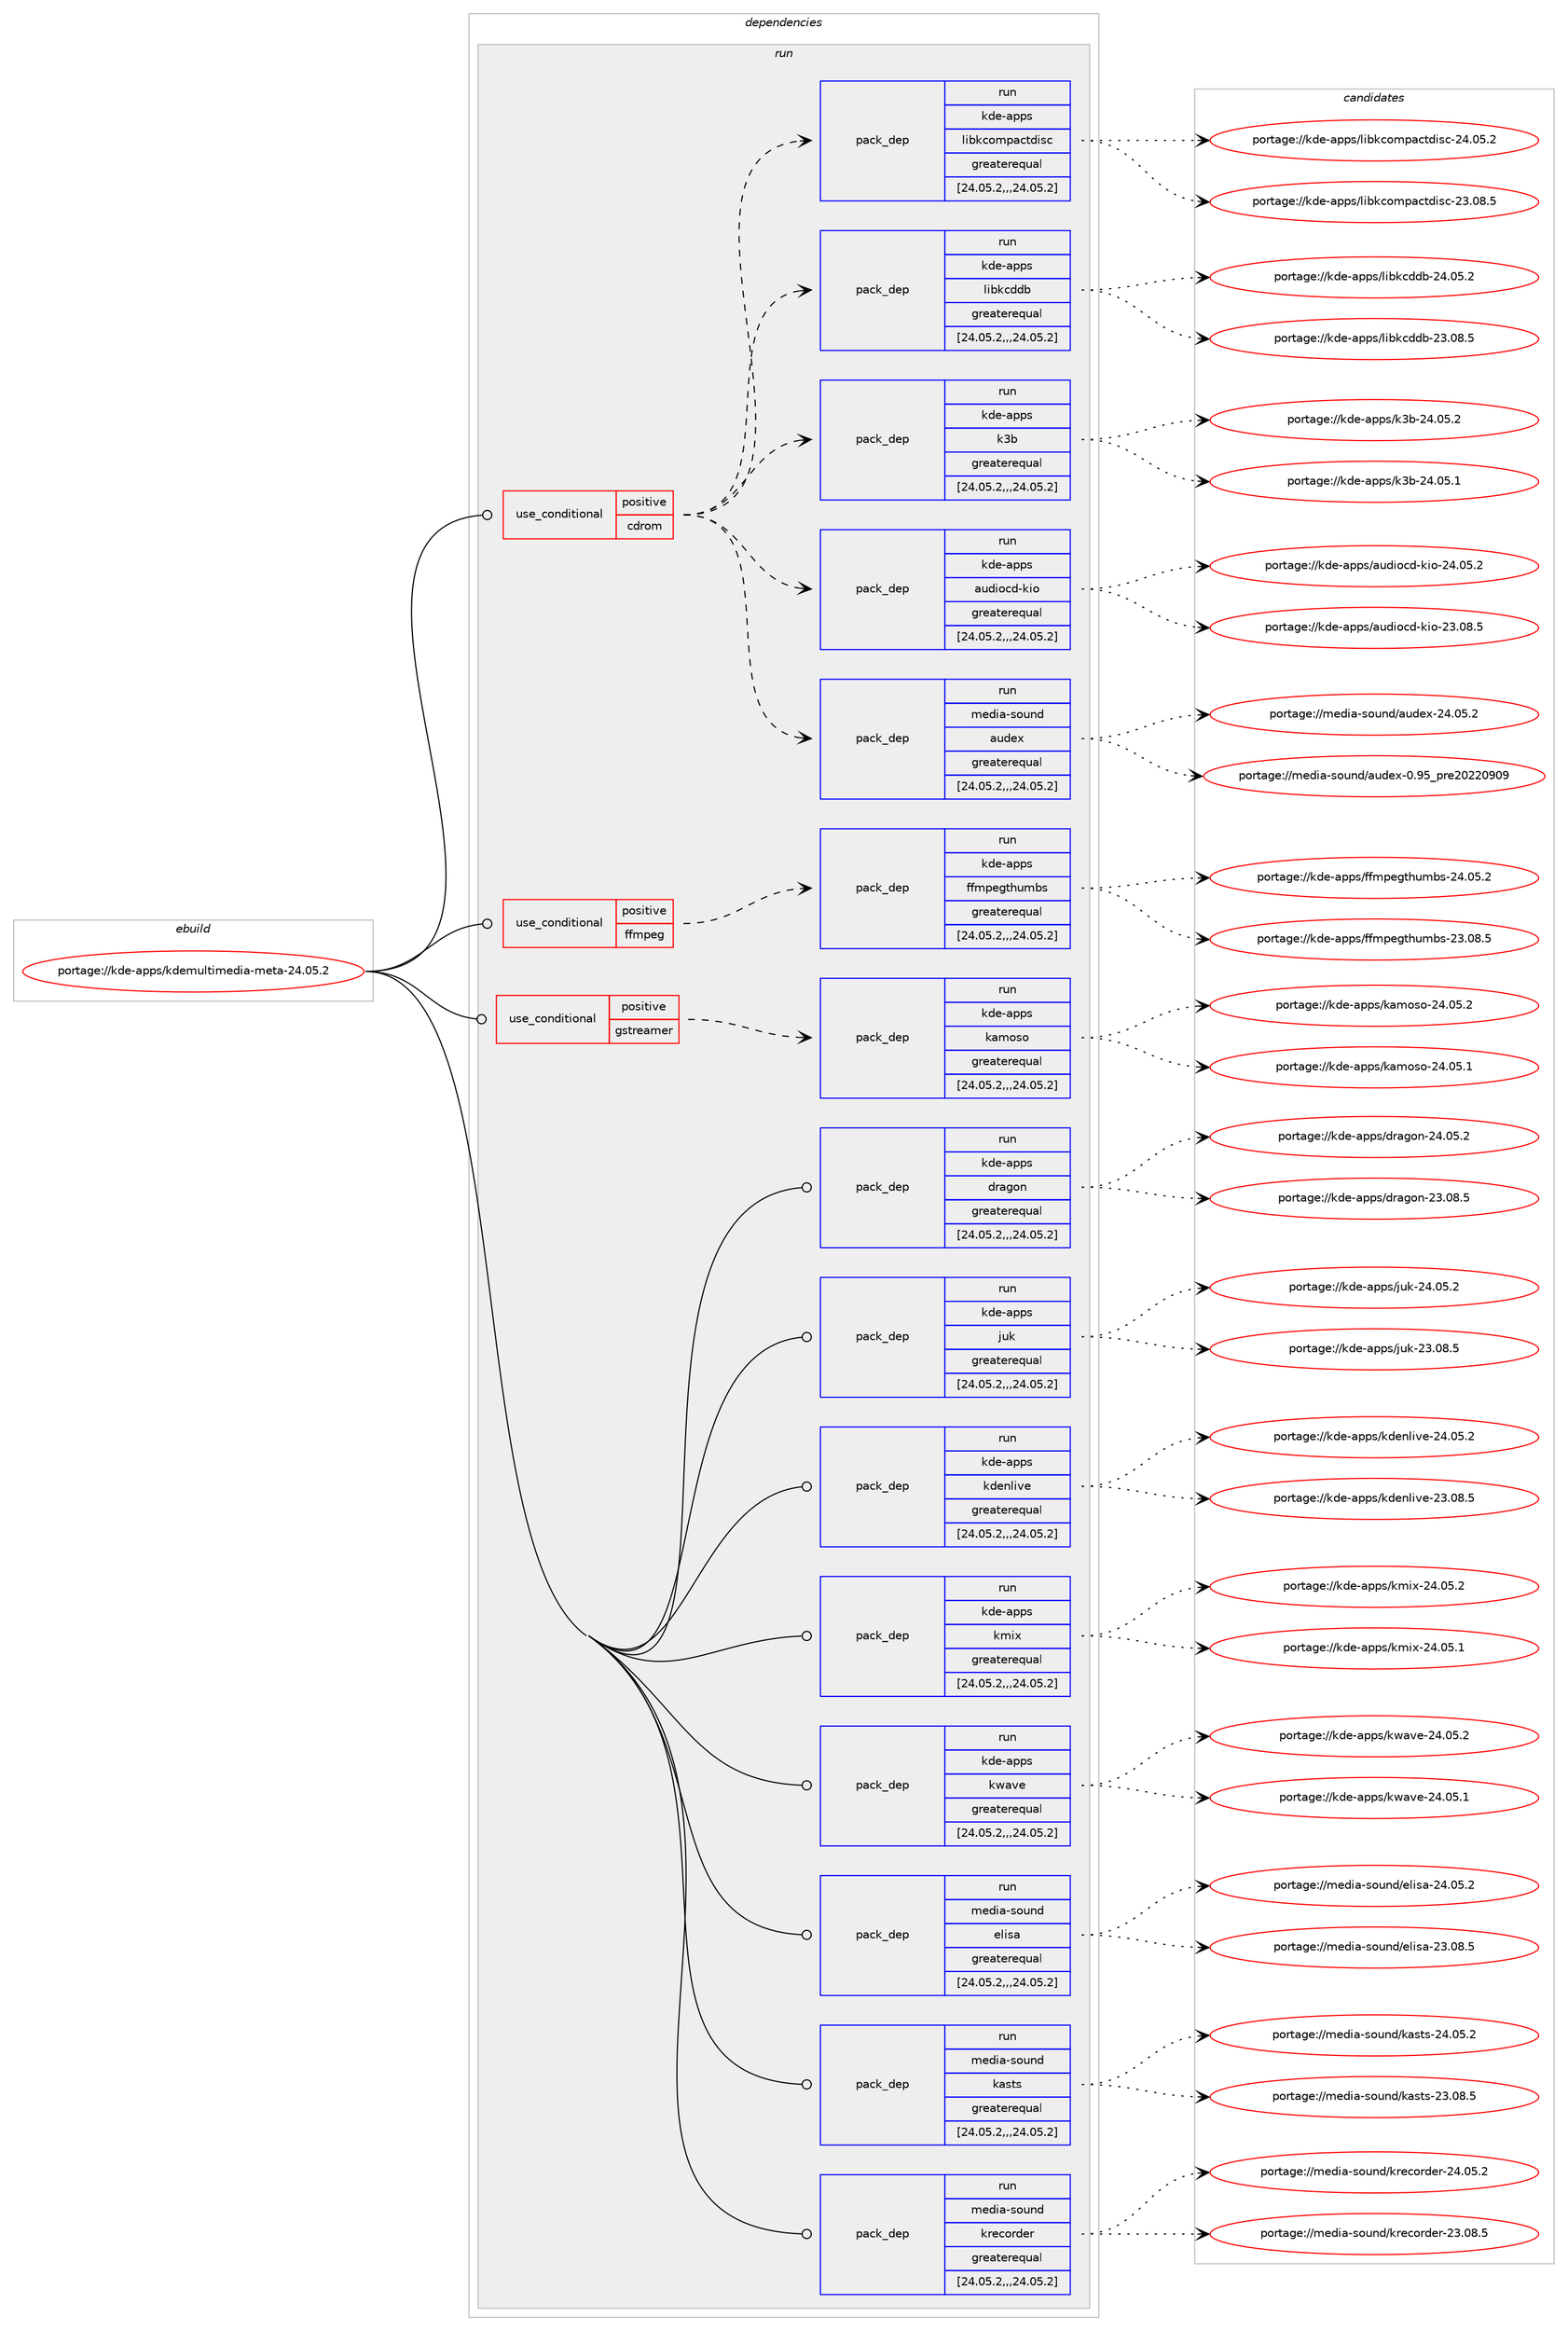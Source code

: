 digraph prolog {

# *************
# Graph options
# *************

newrank=true;
concentrate=true;
compound=true;
graph [rankdir=LR,fontname=Helvetica,fontsize=10,ranksep=1.5];#, ranksep=2.5, nodesep=0.2];
edge  [arrowhead=vee];
node  [fontname=Helvetica,fontsize=10];

# **********
# The ebuild
# **********

subgraph cluster_leftcol {
color=gray;
label=<<i>ebuild</i>>;
id [label="portage://kde-apps/kdemultimedia-meta-24.05.2", color=red, width=4, href="../kde-apps/kdemultimedia-meta-24.05.2.svg"];
}

# ****************
# The dependencies
# ****************

subgraph cluster_midcol {
color=gray;
label=<<i>dependencies</i>>;
subgraph cluster_compile {
fillcolor="#eeeeee";
style=filled;
label=<<i>compile</i>>;
}
subgraph cluster_compileandrun {
fillcolor="#eeeeee";
style=filled;
label=<<i>compile and run</i>>;
}
subgraph cluster_run {
fillcolor="#eeeeee";
style=filled;
label=<<i>run</i>>;
subgraph cond66986 {
dependency251260 [label=<<TABLE BORDER="0" CELLBORDER="1" CELLSPACING="0" CELLPADDING="4"><TR><TD ROWSPAN="3" CELLPADDING="10">use_conditional</TD></TR><TR><TD>positive</TD></TR><TR><TD>cdrom</TD></TR></TABLE>>, shape=none, color=red];
subgraph pack182486 {
dependency251261 [label=<<TABLE BORDER="0" CELLBORDER="1" CELLSPACING="0" CELLPADDING="4" WIDTH="220"><TR><TD ROWSPAN="6" CELLPADDING="30">pack_dep</TD></TR><TR><TD WIDTH="110">run</TD></TR><TR><TD>media-sound</TD></TR><TR><TD>audex</TD></TR><TR><TD>greaterequal</TD></TR><TR><TD>[24.05.2,,,24.05.2]</TD></TR></TABLE>>, shape=none, color=blue];
}
dependency251260:e -> dependency251261:w [weight=20,style="dashed",arrowhead="vee"];
subgraph pack182487 {
dependency251262 [label=<<TABLE BORDER="0" CELLBORDER="1" CELLSPACING="0" CELLPADDING="4" WIDTH="220"><TR><TD ROWSPAN="6" CELLPADDING="30">pack_dep</TD></TR><TR><TD WIDTH="110">run</TD></TR><TR><TD>kde-apps</TD></TR><TR><TD>audiocd-kio</TD></TR><TR><TD>greaterequal</TD></TR><TR><TD>[24.05.2,,,24.05.2]</TD></TR></TABLE>>, shape=none, color=blue];
}
dependency251260:e -> dependency251262:w [weight=20,style="dashed",arrowhead="vee"];
subgraph pack182488 {
dependency251263 [label=<<TABLE BORDER="0" CELLBORDER="1" CELLSPACING="0" CELLPADDING="4" WIDTH="220"><TR><TD ROWSPAN="6" CELLPADDING="30">pack_dep</TD></TR><TR><TD WIDTH="110">run</TD></TR><TR><TD>kde-apps</TD></TR><TR><TD>k3b</TD></TR><TR><TD>greaterequal</TD></TR><TR><TD>[24.05.2,,,24.05.2]</TD></TR></TABLE>>, shape=none, color=blue];
}
dependency251260:e -> dependency251263:w [weight=20,style="dashed",arrowhead="vee"];
subgraph pack182489 {
dependency251264 [label=<<TABLE BORDER="0" CELLBORDER="1" CELLSPACING="0" CELLPADDING="4" WIDTH="220"><TR><TD ROWSPAN="6" CELLPADDING="30">pack_dep</TD></TR><TR><TD WIDTH="110">run</TD></TR><TR><TD>kde-apps</TD></TR><TR><TD>libkcddb</TD></TR><TR><TD>greaterequal</TD></TR><TR><TD>[24.05.2,,,24.05.2]</TD></TR></TABLE>>, shape=none, color=blue];
}
dependency251260:e -> dependency251264:w [weight=20,style="dashed",arrowhead="vee"];
subgraph pack182490 {
dependency251265 [label=<<TABLE BORDER="0" CELLBORDER="1" CELLSPACING="0" CELLPADDING="4" WIDTH="220"><TR><TD ROWSPAN="6" CELLPADDING="30">pack_dep</TD></TR><TR><TD WIDTH="110">run</TD></TR><TR><TD>kde-apps</TD></TR><TR><TD>libkcompactdisc</TD></TR><TR><TD>greaterequal</TD></TR><TR><TD>[24.05.2,,,24.05.2]</TD></TR></TABLE>>, shape=none, color=blue];
}
dependency251260:e -> dependency251265:w [weight=20,style="dashed",arrowhead="vee"];
}
id:e -> dependency251260:w [weight=20,style="solid",arrowhead="odot"];
subgraph cond66987 {
dependency251266 [label=<<TABLE BORDER="0" CELLBORDER="1" CELLSPACING="0" CELLPADDING="4"><TR><TD ROWSPAN="3" CELLPADDING="10">use_conditional</TD></TR><TR><TD>positive</TD></TR><TR><TD>ffmpeg</TD></TR></TABLE>>, shape=none, color=red];
subgraph pack182491 {
dependency251267 [label=<<TABLE BORDER="0" CELLBORDER="1" CELLSPACING="0" CELLPADDING="4" WIDTH="220"><TR><TD ROWSPAN="6" CELLPADDING="30">pack_dep</TD></TR><TR><TD WIDTH="110">run</TD></TR><TR><TD>kde-apps</TD></TR><TR><TD>ffmpegthumbs</TD></TR><TR><TD>greaterequal</TD></TR><TR><TD>[24.05.2,,,24.05.2]</TD></TR></TABLE>>, shape=none, color=blue];
}
dependency251266:e -> dependency251267:w [weight=20,style="dashed",arrowhead="vee"];
}
id:e -> dependency251266:w [weight=20,style="solid",arrowhead="odot"];
subgraph cond66988 {
dependency251268 [label=<<TABLE BORDER="0" CELLBORDER="1" CELLSPACING="0" CELLPADDING="4"><TR><TD ROWSPAN="3" CELLPADDING="10">use_conditional</TD></TR><TR><TD>positive</TD></TR><TR><TD>gstreamer</TD></TR></TABLE>>, shape=none, color=red];
subgraph pack182492 {
dependency251269 [label=<<TABLE BORDER="0" CELLBORDER="1" CELLSPACING="0" CELLPADDING="4" WIDTH="220"><TR><TD ROWSPAN="6" CELLPADDING="30">pack_dep</TD></TR><TR><TD WIDTH="110">run</TD></TR><TR><TD>kde-apps</TD></TR><TR><TD>kamoso</TD></TR><TR><TD>greaterequal</TD></TR><TR><TD>[24.05.2,,,24.05.2]</TD></TR></TABLE>>, shape=none, color=blue];
}
dependency251268:e -> dependency251269:w [weight=20,style="dashed",arrowhead="vee"];
}
id:e -> dependency251268:w [weight=20,style="solid",arrowhead="odot"];
subgraph pack182493 {
dependency251270 [label=<<TABLE BORDER="0" CELLBORDER="1" CELLSPACING="0" CELLPADDING="4" WIDTH="220"><TR><TD ROWSPAN="6" CELLPADDING="30">pack_dep</TD></TR><TR><TD WIDTH="110">run</TD></TR><TR><TD>kde-apps</TD></TR><TR><TD>dragon</TD></TR><TR><TD>greaterequal</TD></TR><TR><TD>[24.05.2,,,24.05.2]</TD></TR></TABLE>>, shape=none, color=blue];
}
id:e -> dependency251270:w [weight=20,style="solid",arrowhead="odot"];
subgraph pack182494 {
dependency251271 [label=<<TABLE BORDER="0" CELLBORDER="1" CELLSPACING="0" CELLPADDING="4" WIDTH="220"><TR><TD ROWSPAN="6" CELLPADDING="30">pack_dep</TD></TR><TR><TD WIDTH="110">run</TD></TR><TR><TD>kde-apps</TD></TR><TR><TD>juk</TD></TR><TR><TD>greaterequal</TD></TR><TR><TD>[24.05.2,,,24.05.2]</TD></TR></TABLE>>, shape=none, color=blue];
}
id:e -> dependency251271:w [weight=20,style="solid",arrowhead="odot"];
subgraph pack182495 {
dependency251272 [label=<<TABLE BORDER="0" CELLBORDER="1" CELLSPACING="0" CELLPADDING="4" WIDTH="220"><TR><TD ROWSPAN="6" CELLPADDING="30">pack_dep</TD></TR><TR><TD WIDTH="110">run</TD></TR><TR><TD>kde-apps</TD></TR><TR><TD>kdenlive</TD></TR><TR><TD>greaterequal</TD></TR><TR><TD>[24.05.2,,,24.05.2]</TD></TR></TABLE>>, shape=none, color=blue];
}
id:e -> dependency251272:w [weight=20,style="solid",arrowhead="odot"];
subgraph pack182496 {
dependency251273 [label=<<TABLE BORDER="0" CELLBORDER="1" CELLSPACING="0" CELLPADDING="4" WIDTH="220"><TR><TD ROWSPAN="6" CELLPADDING="30">pack_dep</TD></TR><TR><TD WIDTH="110">run</TD></TR><TR><TD>kde-apps</TD></TR><TR><TD>kmix</TD></TR><TR><TD>greaterequal</TD></TR><TR><TD>[24.05.2,,,24.05.2]</TD></TR></TABLE>>, shape=none, color=blue];
}
id:e -> dependency251273:w [weight=20,style="solid",arrowhead="odot"];
subgraph pack182497 {
dependency251274 [label=<<TABLE BORDER="0" CELLBORDER="1" CELLSPACING="0" CELLPADDING="4" WIDTH="220"><TR><TD ROWSPAN="6" CELLPADDING="30">pack_dep</TD></TR><TR><TD WIDTH="110">run</TD></TR><TR><TD>kde-apps</TD></TR><TR><TD>kwave</TD></TR><TR><TD>greaterequal</TD></TR><TR><TD>[24.05.2,,,24.05.2]</TD></TR></TABLE>>, shape=none, color=blue];
}
id:e -> dependency251274:w [weight=20,style="solid",arrowhead="odot"];
subgraph pack182498 {
dependency251275 [label=<<TABLE BORDER="0" CELLBORDER="1" CELLSPACING="0" CELLPADDING="4" WIDTH="220"><TR><TD ROWSPAN="6" CELLPADDING="30">pack_dep</TD></TR><TR><TD WIDTH="110">run</TD></TR><TR><TD>media-sound</TD></TR><TR><TD>elisa</TD></TR><TR><TD>greaterequal</TD></TR><TR><TD>[24.05.2,,,24.05.2]</TD></TR></TABLE>>, shape=none, color=blue];
}
id:e -> dependency251275:w [weight=20,style="solid",arrowhead="odot"];
subgraph pack182499 {
dependency251276 [label=<<TABLE BORDER="0" CELLBORDER="1" CELLSPACING="0" CELLPADDING="4" WIDTH="220"><TR><TD ROWSPAN="6" CELLPADDING="30">pack_dep</TD></TR><TR><TD WIDTH="110">run</TD></TR><TR><TD>media-sound</TD></TR><TR><TD>kasts</TD></TR><TR><TD>greaterequal</TD></TR><TR><TD>[24.05.2,,,24.05.2]</TD></TR></TABLE>>, shape=none, color=blue];
}
id:e -> dependency251276:w [weight=20,style="solid",arrowhead="odot"];
subgraph pack182500 {
dependency251277 [label=<<TABLE BORDER="0" CELLBORDER="1" CELLSPACING="0" CELLPADDING="4" WIDTH="220"><TR><TD ROWSPAN="6" CELLPADDING="30">pack_dep</TD></TR><TR><TD WIDTH="110">run</TD></TR><TR><TD>media-sound</TD></TR><TR><TD>krecorder</TD></TR><TR><TD>greaterequal</TD></TR><TR><TD>[24.05.2,,,24.05.2]</TD></TR></TABLE>>, shape=none, color=blue];
}
id:e -> dependency251277:w [weight=20,style="solid",arrowhead="odot"];
}
}

# **************
# The candidates
# **************

subgraph cluster_choices {
rank=same;
color=gray;
label=<<i>candidates</i>>;

subgraph choice182486 {
color=black;
nodesep=1;
choice109101100105974511511111711010047971171001011204550524648534650 [label="portage://media-sound/audex-24.05.2", color=red, width=4,href="../media-sound/audex-24.05.2.svg"];
choice109101100105974511511111711010047971171001011204548465753951121141015048505048574857 [label="portage://media-sound/audex-0.95_pre20220909", color=red, width=4,href="../media-sound/audex-0.95_pre20220909.svg"];
dependency251261:e -> choice109101100105974511511111711010047971171001011204550524648534650:w [style=dotted,weight="100"];
dependency251261:e -> choice109101100105974511511111711010047971171001011204548465753951121141015048505048574857:w [style=dotted,weight="100"];
}
subgraph choice182487 {
color=black;
nodesep=1;
choice1071001014597112112115479711710010511199100451071051114550524648534650 [label="portage://kde-apps/audiocd-kio-24.05.2", color=red, width=4,href="../kde-apps/audiocd-kio-24.05.2.svg"];
choice1071001014597112112115479711710010511199100451071051114550514648564653 [label="portage://kde-apps/audiocd-kio-23.08.5", color=red, width=4,href="../kde-apps/audiocd-kio-23.08.5.svg"];
dependency251262:e -> choice1071001014597112112115479711710010511199100451071051114550524648534650:w [style=dotted,weight="100"];
dependency251262:e -> choice1071001014597112112115479711710010511199100451071051114550514648564653:w [style=dotted,weight="100"];
}
subgraph choice182488 {
color=black;
nodesep=1;
choice10710010145971121121154710751984550524648534650 [label="portage://kde-apps/k3b-24.05.2", color=red, width=4,href="../kde-apps/k3b-24.05.2.svg"];
choice10710010145971121121154710751984550524648534649 [label="portage://kde-apps/k3b-24.05.1", color=red, width=4,href="../kde-apps/k3b-24.05.1.svg"];
dependency251263:e -> choice10710010145971121121154710751984550524648534650:w [style=dotted,weight="100"];
dependency251263:e -> choice10710010145971121121154710751984550524648534649:w [style=dotted,weight="100"];
}
subgraph choice182489 {
color=black;
nodesep=1;
choice1071001014597112112115471081059810799100100984550524648534650 [label="portage://kde-apps/libkcddb-24.05.2", color=red, width=4,href="../kde-apps/libkcddb-24.05.2.svg"];
choice1071001014597112112115471081059810799100100984550514648564653 [label="portage://kde-apps/libkcddb-23.08.5", color=red, width=4,href="../kde-apps/libkcddb-23.08.5.svg"];
dependency251264:e -> choice1071001014597112112115471081059810799100100984550524648534650:w [style=dotted,weight="100"];
dependency251264:e -> choice1071001014597112112115471081059810799100100984550514648564653:w [style=dotted,weight="100"];
}
subgraph choice182490 {
color=black;
nodesep=1;
choice10710010145971121121154710810598107991111091129799116100105115994550524648534650 [label="portage://kde-apps/libkcompactdisc-24.05.2", color=red, width=4,href="../kde-apps/libkcompactdisc-24.05.2.svg"];
choice10710010145971121121154710810598107991111091129799116100105115994550514648564653 [label="portage://kde-apps/libkcompactdisc-23.08.5", color=red, width=4,href="../kde-apps/libkcompactdisc-23.08.5.svg"];
dependency251265:e -> choice10710010145971121121154710810598107991111091129799116100105115994550524648534650:w [style=dotted,weight="100"];
dependency251265:e -> choice10710010145971121121154710810598107991111091129799116100105115994550514648564653:w [style=dotted,weight="100"];
}
subgraph choice182491 {
color=black;
nodesep=1;
choice107100101459711211211547102102109112101103116104117109981154550524648534650 [label="portage://kde-apps/ffmpegthumbs-24.05.2", color=red, width=4,href="../kde-apps/ffmpegthumbs-24.05.2.svg"];
choice107100101459711211211547102102109112101103116104117109981154550514648564653 [label="portage://kde-apps/ffmpegthumbs-23.08.5", color=red, width=4,href="../kde-apps/ffmpegthumbs-23.08.5.svg"];
dependency251267:e -> choice107100101459711211211547102102109112101103116104117109981154550524648534650:w [style=dotted,weight="100"];
dependency251267:e -> choice107100101459711211211547102102109112101103116104117109981154550514648564653:w [style=dotted,weight="100"];
}
subgraph choice182492 {
color=black;
nodesep=1;
choice107100101459711211211547107971091111151114550524648534650 [label="portage://kde-apps/kamoso-24.05.2", color=red, width=4,href="../kde-apps/kamoso-24.05.2.svg"];
choice107100101459711211211547107971091111151114550524648534649 [label="portage://kde-apps/kamoso-24.05.1", color=red, width=4,href="../kde-apps/kamoso-24.05.1.svg"];
dependency251269:e -> choice107100101459711211211547107971091111151114550524648534650:w [style=dotted,weight="100"];
dependency251269:e -> choice107100101459711211211547107971091111151114550524648534649:w [style=dotted,weight="100"];
}
subgraph choice182493 {
color=black;
nodesep=1;
choice107100101459711211211547100114971031111104550524648534650 [label="portage://kde-apps/dragon-24.05.2", color=red, width=4,href="../kde-apps/dragon-24.05.2.svg"];
choice107100101459711211211547100114971031111104550514648564653 [label="portage://kde-apps/dragon-23.08.5", color=red, width=4,href="../kde-apps/dragon-23.08.5.svg"];
dependency251270:e -> choice107100101459711211211547100114971031111104550524648534650:w [style=dotted,weight="100"];
dependency251270:e -> choice107100101459711211211547100114971031111104550514648564653:w [style=dotted,weight="100"];
}
subgraph choice182494 {
color=black;
nodesep=1;
choice1071001014597112112115471061171074550524648534650 [label="portage://kde-apps/juk-24.05.2", color=red, width=4,href="../kde-apps/juk-24.05.2.svg"];
choice1071001014597112112115471061171074550514648564653 [label="portage://kde-apps/juk-23.08.5", color=red, width=4,href="../kde-apps/juk-23.08.5.svg"];
dependency251271:e -> choice1071001014597112112115471061171074550524648534650:w [style=dotted,weight="100"];
dependency251271:e -> choice1071001014597112112115471061171074550514648564653:w [style=dotted,weight="100"];
}
subgraph choice182495 {
color=black;
nodesep=1;
choice1071001014597112112115471071001011101081051181014550524648534650 [label="portage://kde-apps/kdenlive-24.05.2", color=red, width=4,href="../kde-apps/kdenlive-24.05.2.svg"];
choice1071001014597112112115471071001011101081051181014550514648564653 [label="portage://kde-apps/kdenlive-23.08.5", color=red, width=4,href="../kde-apps/kdenlive-23.08.5.svg"];
dependency251272:e -> choice1071001014597112112115471071001011101081051181014550524648534650:w [style=dotted,weight="100"];
dependency251272:e -> choice1071001014597112112115471071001011101081051181014550514648564653:w [style=dotted,weight="100"];
}
subgraph choice182496 {
color=black;
nodesep=1;
choice1071001014597112112115471071091051204550524648534650 [label="portage://kde-apps/kmix-24.05.2", color=red, width=4,href="../kde-apps/kmix-24.05.2.svg"];
choice1071001014597112112115471071091051204550524648534649 [label="portage://kde-apps/kmix-24.05.1", color=red, width=4,href="../kde-apps/kmix-24.05.1.svg"];
dependency251273:e -> choice1071001014597112112115471071091051204550524648534650:w [style=dotted,weight="100"];
dependency251273:e -> choice1071001014597112112115471071091051204550524648534649:w [style=dotted,weight="100"];
}
subgraph choice182497 {
color=black;
nodesep=1;
choice107100101459711211211547107119971181014550524648534650 [label="portage://kde-apps/kwave-24.05.2", color=red, width=4,href="../kde-apps/kwave-24.05.2.svg"];
choice107100101459711211211547107119971181014550524648534649 [label="portage://kde-apps/kwave-24.05.1", color=red, width=4,href="../kde-apps/kwave-24.05.1.svg"];
dependency251274:e -> choice107100101459711211211547107119971181014550524648534650:w [style=dotted,weight="100"];
dependency251274:e -> choice107100101459711211211547107119971181014550524648534649:w [style=dotted,weight="100"];
}
subgraph choice182498 {
color=black;
nodesep=1;
choice109101100105974511511111711010047101108105115974550524648534650 [label="portage://media-sound/elisa-24.05.2", color=red, width=4,href="../media-sound/elisa-24.05.2.svg"];
choice109101100105974511511111711010047101108105115974550514648564653 [label="portage://media-sound/elisa-23.08.5", color=red, width=4,href="../media-sound/elisa-23.08.5.svg"];
dependency251275:e -> choice109101100105974511511111711010047101108105115974550524648534650:w [style=dotted,weight="100"];
dependency251275:e -> choice109101100105974511511111711010047101108105115974550514648564653:w [style=dotted,weight="100"];
}
subgraph choice182499 {
color=black;
nodesep=1;
choice109101100105974511511111711010047107971151161154550524648534650 [label="portage://media-sound/kasts-24.05.2", color=red, width=4,href="../media-sound/kasts-24.05.2.svg"];
choice109101100105974511511111711010047107971151161154550514648564653 [label="portage://media-sound/kasts-23.08.5", color=red, width=4,href="../media-sound/kasts-23.08.5.svg"];
dependency251276:e -> choice109101100105974511511111711010047107971151161154550524648534650:w [style=dotted,weight="100"];
dependency251276:e -> choice109101100105974511511111711010047107971151161154550514648564653:w [style=dotted,weight="100"];
}
subgraph choice182500 {
color=black;
nodesep=1;
choice109101100105974511511111711010047107114101991111141001011144550524648534650 [label="portage://media-sound/krecorder-24.05.2", color=red, width=4,href="../media-sound/krecorder-24.05.2.svg"];
choice109101100105974511511111711010047107114101991111141001011144550514648564653 [label="portage://media-sound/krecorder-23.08.5", color=red, width=4,href="../media-sound/krecorder-23.08.5.svg"];
dependency251277:e -> choice109101100105974511511111711010047107114101991111141001011144550524648534650:w [style=dotted,weight="100"];
dependency251277:e -> choice109101100105974511511111711010047107114101991111141001011144550514648564653:w [style=dotted,weight="100"];
}
}

}
